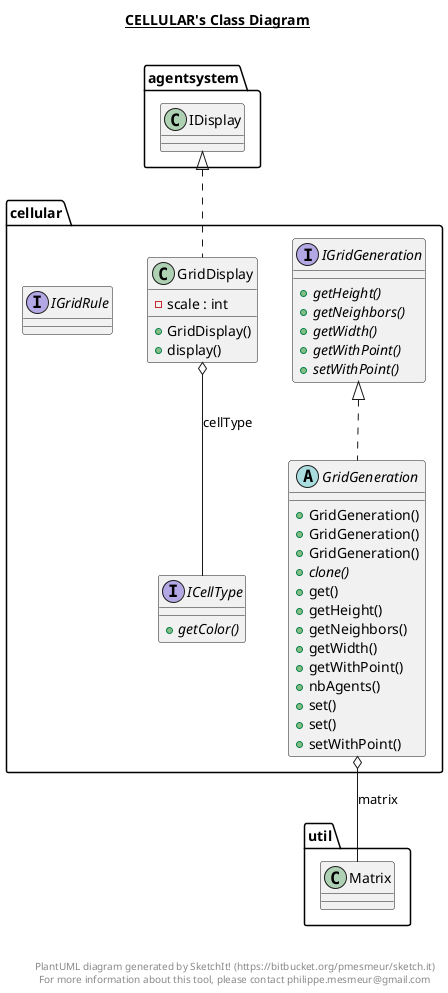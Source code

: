 @startuml

title __CELLULAR's Class Diagram__\n

  namespace cellular {
    class cellular.GridDisplay {
        - scale : int
        + GridDisplay()
        + display()
    }
  }
  

  namespace cellular {
    abstract class cellular.GridGeneration {
        + GridGeneration()
        + GridGeneration()
        + GridGeneration()
        {abstract} + clone()
        + get()
        + getHeight()
        + getNeighbors()
        + getWidth()
        + getWithPoint()
        + nbAgents()
        + set()
        + set()
        + setWithPoint()
    }
  }
  

  namespace cellular {
    interface cellular.ICellType {
        {abstract} + getColor()
    }
  }
  

  namespace cellular {
    interface cellular.IGridGeneration {
        {abstract} + getHeight()
        {abstract} + getNeighbors()
        {abstract} + getWidth()
        {abstract} + getWithPoint()
        {abstract} + setWithPoint()
    }
  }
  

  namespace cellular {
    interface cellular.IGridRule {
    }
  }
  

  cellular.GridDisplay .up.|> agentsystem.IDisplay
  cellular.GridDisplay o-- cellular.ICellType : cellType
  cellular.GridGeneration .up.|> cellular.IGridGeneration
  cellular.GridGeneration o-- util.Matrix : matrix


right footer


PlantUML diagram generated by SketchIt! (https://bitbucket.org/pmesmeur/sketch.it)
For more information about this tool, please contact philippe.mesmeur@gmail.com
endfooter

@enduml
